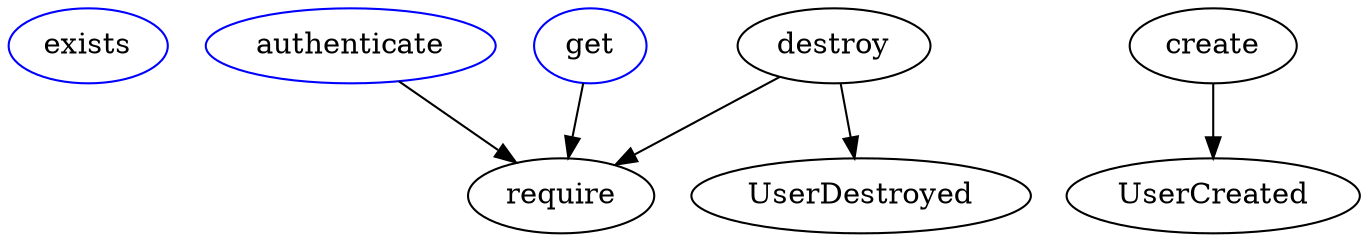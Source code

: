 strict digraph {
  exists [color=blue]
  authenticate [color=blue]
  require
  create
  UserCreated
  destroy
  UserDestroyed
  get [color=blue]
  authenticate -> require
  create -> UserCreated
  destroy -> require
  destroy -> UserDestroyed
  get -> require
}

